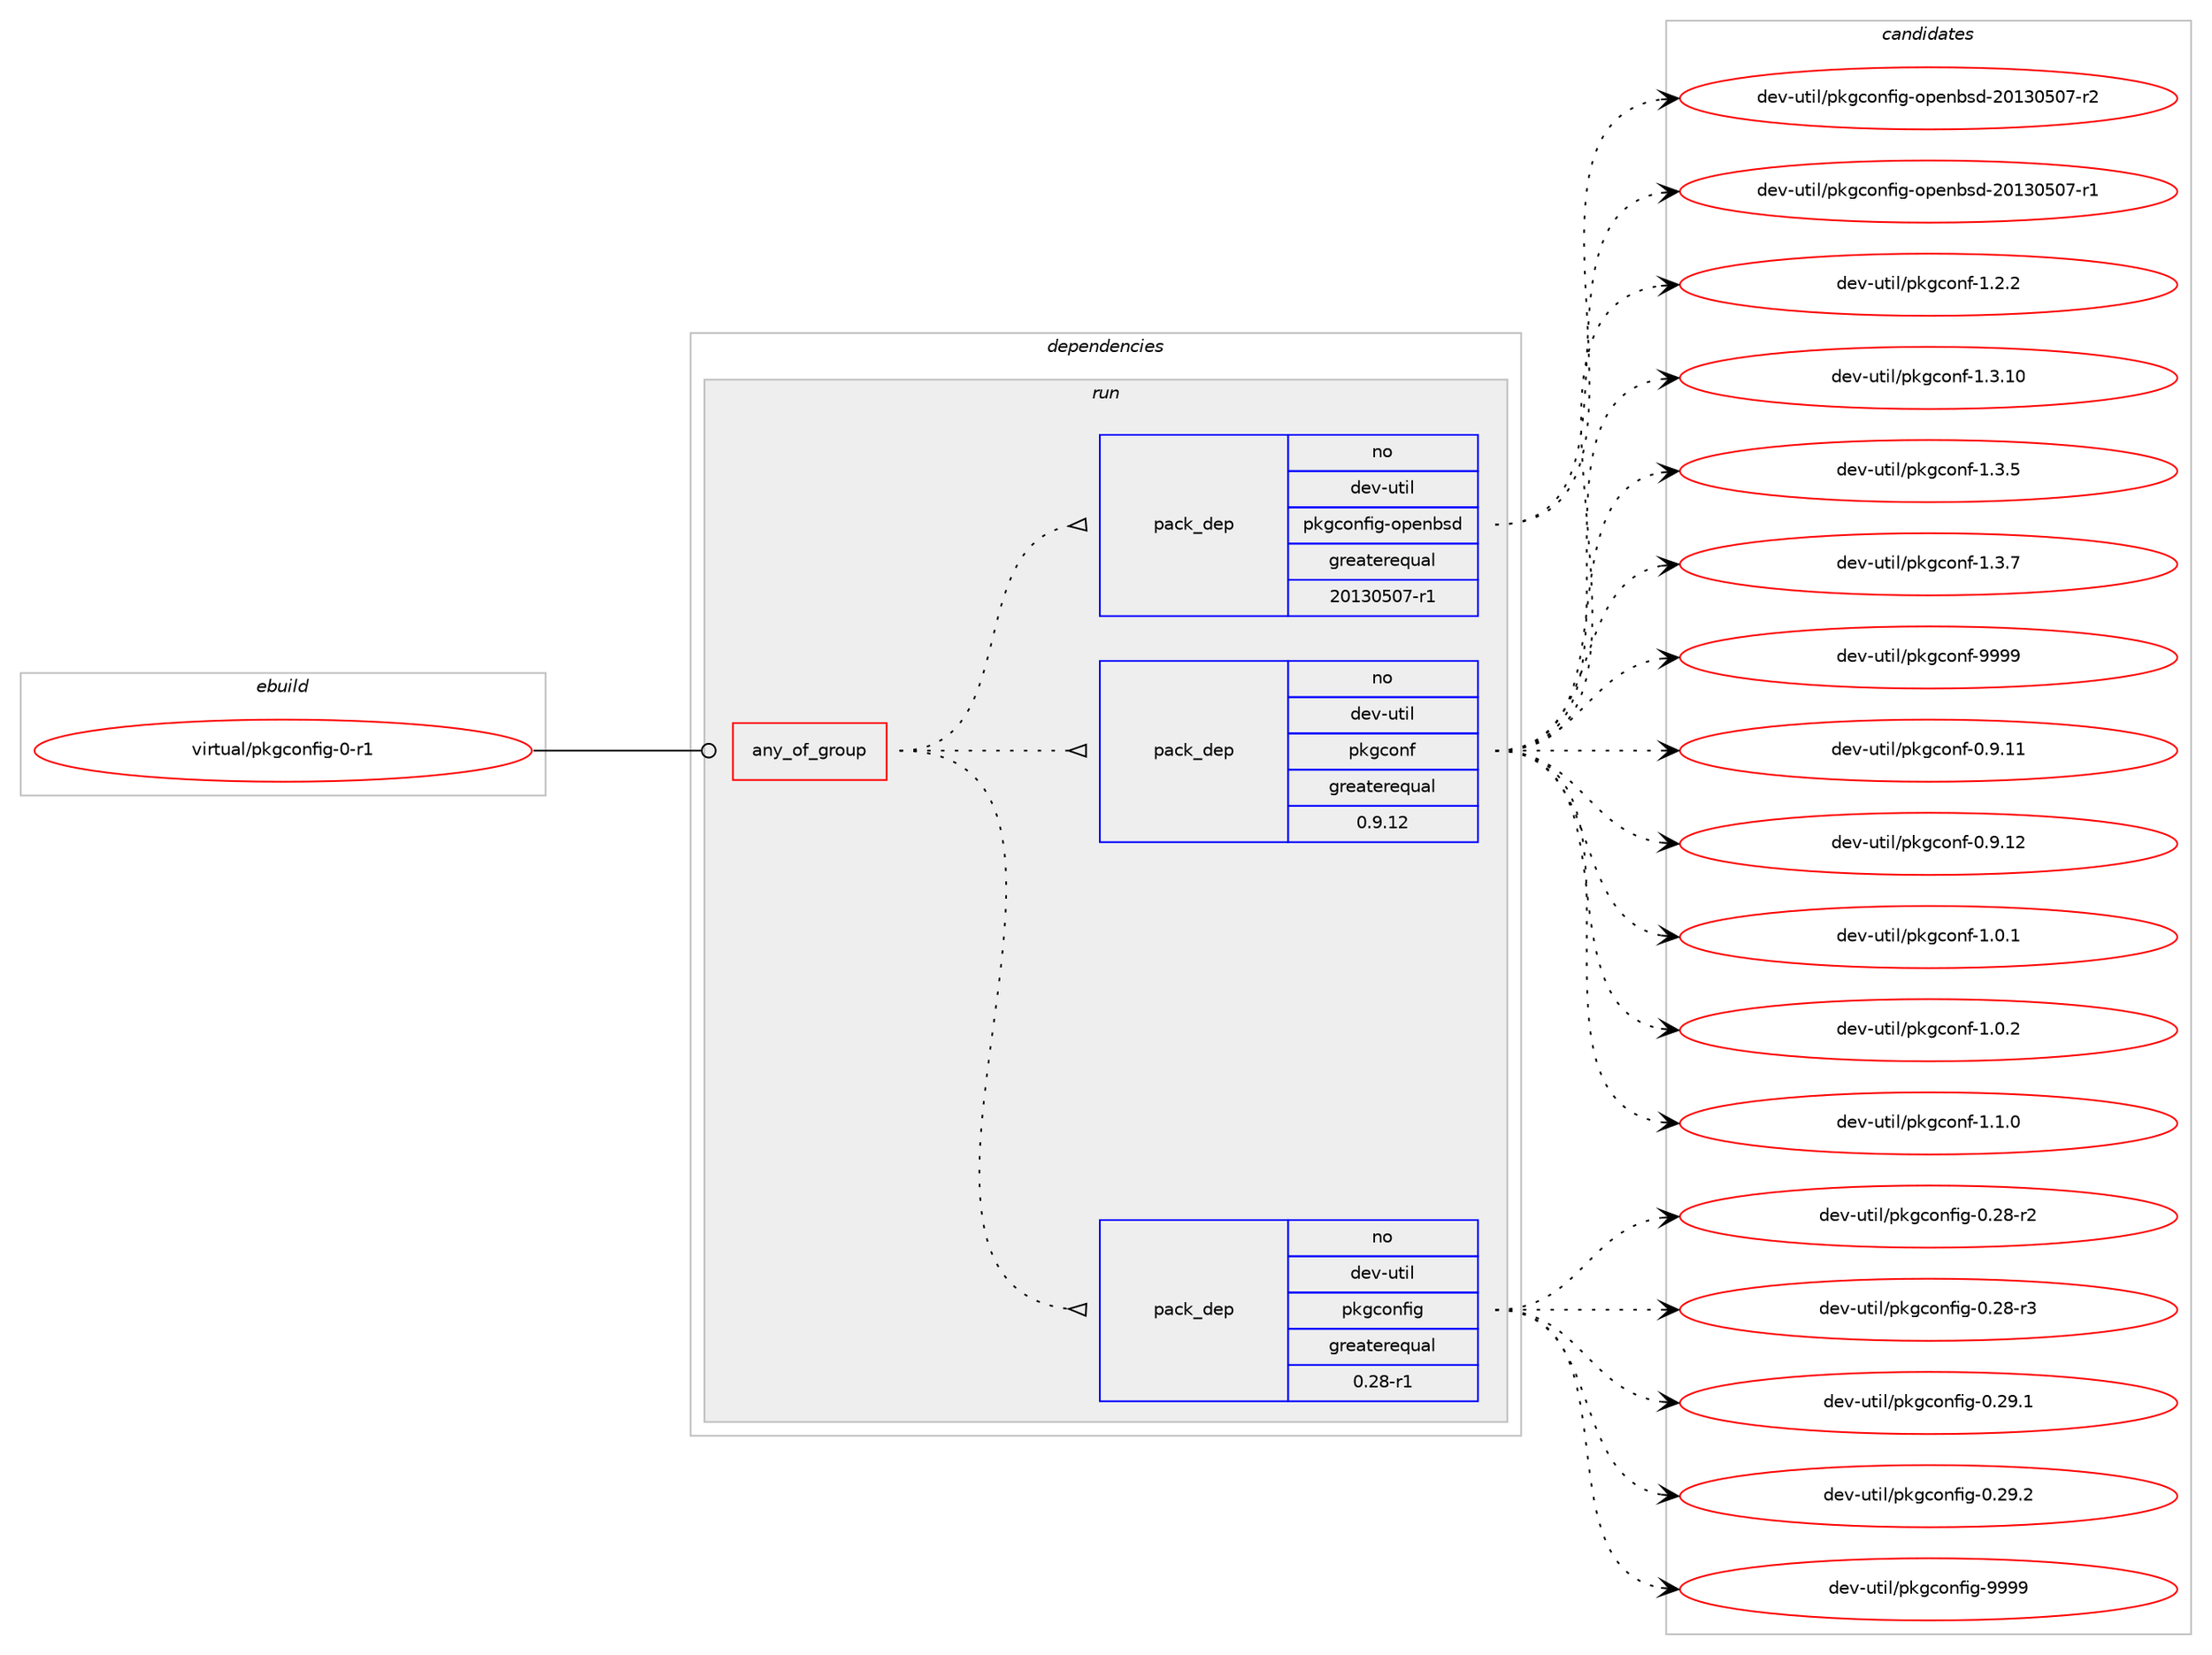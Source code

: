 digraph prolog {

# *************
# Graph options
# *************

newrank=true;
concentrate=true;
compound=true;
graph [rankdir=LR,fontname=Helvetica,fontsize=10,ranksep=1.5];#, ranksep=2.5, nodesep=0.2];
edge  [arrowhead=vee];
node  [fontname=Helvetica,fontsize=10];

# **********
# The ebuild
# **********

subgraph cluster_leftcol {
color=gray;
rank=same;
label=<<i>ebuild</i>>;
id [label="virtual/pkgconfig-0-r1", color=red, width=4, href="../virtual/pkgconfig-0-r1.svg"];
}

# ****************
# The dependencies
# ****************

subgraph cluster_midcol {
color=gray;
label=<<i>dependencies</i>>;
subgraph cluster_compile {
fillcolor="#eeeeee";
style=filled;
label=<<i>compile</i>>;
}
subgraph cluster_compileandrun {
fillcolor="#eeeeee";
style=filled;
label=<<i>compile and run</i>>;
}
subgraph cluster_run {
fillcolor="#eeeeee";
style=filled;
label=<<i>run</i>>;
subgraph any8762 {
dependency498879 [label=<<TABLE BORDER="0" CELLBORDER="1" CELLSPACING="0" CELLPADDING="4"><TR><TD CELLPADDING="10">any_of_group</TD></TR></TABLE>>, shape=none, color=red];subgraph pack370882 {
dependency498880 [label=<<TABLE BORDER="0" CELLBORDER="1" CELLSPACING="0" CELLPADDING="4" WIDTH="220"><TR><TD ROWSPAN="6" CELLPADDING="30">pack_dep</TD></TR><TR><TD WIDTH="110">no</TD></TR><TR><TD>dev-util</TD></TR><TR><TD>pkgconfig</TD></TR><TR><TD>greaterequal</TD></TR><TR><TD>0.28-r1</TD></TR></TABLE>>, shape=none, color=blue];
}
dependency498879:e -> dependency498880:w [weight=20,style="dotted",arrowhead="oinv"];
subgraph pack370883 {
dependency498881 [label=<<TABLE BORDER="0" CELLBORDER="1" CELLSPACING="0" CELLPADDING="4" WIDTH="220"><TR><TD ROWSPAN="6" CELLPADDING="30">pack_dep</TD></TR><TR><TD WIDTH="110">no</TD></TR><TR><TD>dev-util</TD></TR><TR><TD>pkgconf</TD></TR><TR><TD>greaterequal</TD></TR><TR><TD>0.9.12</TD></TR></TABLE>>, shape=none, color=blue];
}
dependency498879:e -> dependency498881:w [weight=20,style="dotted",arrowhead="oinv"];
subgraph pack370884 {
dependency498882 [label=<<TABLE BORDER="0" CELLBORDER="1" CELLSPACING="0" CELLPADDING="4" WIDTH="220"><TR><TD ROWSPAN="6" CELLPADDING="30">pack_dep</TD></TR><TR><TD WIDTH="110">no</TD></TR><TR><TD>dev-util</TD></TR><TR><TD>pkgconfig-openbsd</TD></TR><TR><TD>greaterequal</TD></TR><TR><TD>20130507-r1</TD></TR></TABLE>>, shape=none, color=blue];
}
dependency498879:e -> dependency498882:w [weight=20,style="dotted",arrowhead="oinv"];
}
id:e -> dependency498879:w [weight=20,style="solid",arrowhead="odot"];
}
}

# **************
# The candidates
# **************

subgraph cluster_choices {
rank=same;
color=gray;
label=<<i>candidates</i>>;

subgraph choice370882 {
color=black;
nodesep=1;
choice10010111845117116105108471121071039911111010210510345484650564511450 [label="dev-util/pkgconfig-0.28-r2", color=red, width=4,href="../dev-util/pkgconfig-0.28-r2.svg"];
choice10010111845117116105108471121071039911111010210510345484650564511451 [label="dev-util/pkgconfig-0.28-r3", color=red, width=4,href="../dev-util/pkgconfig-0.28-r3.svg"];
choice10010111845117116105108471121071039911111010210510345484650574649 [label="dev-util/pkgconfig-0.29.1", color=red, width=4,href="../dev-util/pkgconfig-0.29.1.svg"];
choice10010111845117116105108471121071039911111010210510345484650574650 [label="dev-util/pkgconfig-0.29.2", color=red, width=4,href="../dev-util/pkgconfig-0.29.2.svg"];
choice1001011184511711610510847112107103991111101021051034557575757 [label="dev-util/pkgconfig-9999", color=red, width=4,href="../dev-util/pkgconfig-9999.svg"];
dependency498880:e -> choice10010111845117116105108471121071039911111010210510345484650564511450:w [style=dotted,weight="100"];
dependency498880:e -> choice10010111845117116105108471121071039911111010210510345484650564511451:w [style=dotted,weight="100"];
dependency498880:e -> choice10010111845117116105108471121071039911111010210510345484650574649:w [style=dotted,weight="100"];
dependency498880:e -> choice10010111845117116105108471121071039911111010210510345484650574650:w [style=dotted,weight="100"];
dependency498880:e -> choice1001011184511711610510847112107103991111101021051034557575757:w [style=dotted,weight="100"];
}
subgraph choice370883 {
color=black;
nodesep=1;
choice10010111845117116105108471121071039911111010245484657464949 [label="dev-util/pkgconf-0.9.11", color=red, width=4,href="../dev-util/pkgconf-0.9.11.svg"];
choice10010111845117116105108471121071039911111010245484657464950 [label="dev-util/pkgconf-0.9.12", color=red, width=4,href="../dev-util/pkgconf-0.9.12.svg"];
choice100101118451171161051084711210710399111110102454946484649 [label="dev-util/pkgconf-1.0.1", color=red, width=4,href="../dev-util/pkgconf-1.0.1.svg"];
choice100101118451171161051084711210710399111110102454946484650 [label="dev-util/pkgconf-1.0.2", color=red, width=4,href="../dev-util/pkgconf-1.0.2.svg"];
choice100101118451171161051084711210710399111110102454946494648 [label="dev-util/pkgconf-1.1.0", color=red, width=4,href="../dev-util/pkgconf-1.1.0.svg"];
choice100101118451171161051084711210710399111110102454946504650 [label="dev-util/pkgconf-1.2.2", color=red, width=4,href="../dev-util/pkgconf-1.2.2.svg"];
choice10010111845117116105108471121071039911111010245494651464948 [label="dev-util/pkgconf-1.3.10", color=red, width=4,href="../dev-util/pkgconf-1.3.10.svg"];
choice100101118451171161051084711210710399111110102454946514653 [label="dev-util/pkgconf-1.3.5", color=red, width=4,href="../dev-util/pkgconf-1.3.5.svg"];
choice100101118451171161051084711210710399111110102454946514655 [label="dev-util/pkgconf-1.3.7", color=red, width=4,href="../dev-util/pkgconf-1.3.7.svg"];
choice1001011184511711610510847112107103991111101024557575757 [label="dev-util/pkgconf-9999", color=red, width=4,href="../dev-util/pkgconf-9999.svg"];
dependency498881:e -> choice10010111845117116105108471121071039911111010245484657464949:w [style=dotted,weight="100"];
dependency498881:e -> choice10010111845117116105108471121071039911111010245484657464950:w [style=dotted,weight="100"];
dependency498881:e -> choice100101118451171161051084711210710399111110102454946484649:w [style=dotted,weight="100"];
dependency498881:e -> choice100101118451171161051084711210710399111110102454946484650:w [style=dotted,weight="100"];
dependency498881:e -> choice100101118451171161051084711210710399111110102454946494648:w [style=dotted,weight="100"];
dependency498881:e -> choice100101118451171161051084711210710399111110102454946504650:w [style=dotted,weight="100"];
dependency498881:e -> choice10010111845117116105108471121071039911111010245494651464948:w [style=dotted,weight="100"];
dependency498881:e -> choice100101118451171161051084711210710399111110102454946514653:w [style=dotted,weight="100"];
dependency498881:e -> choice100101118451171161051084711210710399111110102454946514655:w [style=dotted,weight="100"];
dependency498881:e -> choice1001011184511711610510847112107103991111101024557575757:w [style=dotted,weight="100"];
}
subgraph choice370884 {
color=black;
nodesep=1;
choice10010111845117116105108471121071039911111010210510345111112101110981151004550484951485348554511449 [label="dev-util/pkgconfig-openbsd-20130507-r1", color=red, width=4,href="../dev-util/pkgconfig-openbsd-20130507-r1.svg"];
choice10010111845117116105108471121071039911111010210510345111112101110981151004550484951485348554511450 [label="dev-util/pkgconfig-openbsd-20130507-r2", color=red, width=4,href="../dev-util/pkgconfig-openbsd-20130507-r2.svg"];
dependency498882:e -> choice10010111845117116105108471121071039911111010210510345111112101110981151004550484951485348554511449:w [style=dotted,weight="100"];
dependency498882:e -> choice10010111845117116105108471121071039911111010210510345111112101110981151004550484951485348554511450:w [style=dotted,weight="100"];
}
}

}
